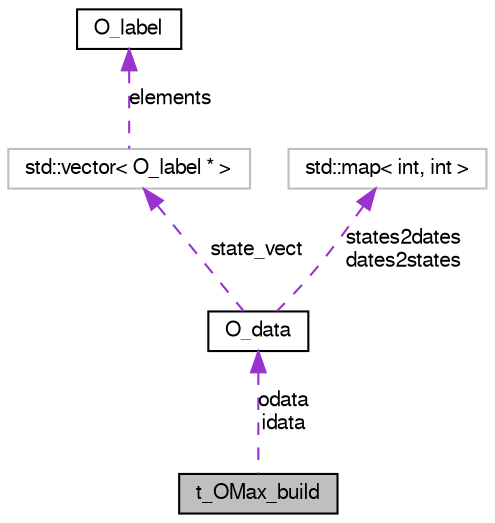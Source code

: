 digraph G
{
  bgcolor="transparent";
  edge [fontname="FreeSans",fontsize="10",labelfontname="FreeSans",labelfontsize="10"];
  node [fontname="FreeSans",fontsize="10",shape=record];
  Node1 [label="t_OMax_build",height=0.2,width=0.4,color="black", fillcolor="grey75", style="filled" fontcolor="black"];
  Node2 -> Node1 [dir=back,color="darkorchid3",fontsize="10",style="dashed",label="odata\nidata",fontname="FreeSans"];
  Node2 [label="O_data",height=0.2,width=0.4,color="black",URL="$class_o__data.html",tooltip="Data sequence class."];
  Node3 -> Node2 [dir=back,color="darkorchid3",fontsize="10",style="dashed",label="state_vect",fontname="FreeSans"];
  Node3 [label="std::vector\< O_label * \>",height=0.2,width=0.4,color="grey75"];
  Node4 -> Node3 [dir=back,color="darkorchid3",fontsize="10",style="dashed",label="elements",fontname="FreeSans"];
  Node4 [label="O_label",height=0.2,width=0.4,color="black",URL="$class_o__label.html",tooltip="Generic state of a data sequence."];
  Node5 -> Node2 [dir=back,color="darkorchid3",fontsize="10",style="dashed",label="states2dates\ndates2states",fontname="FreeSans"];
  Node5 [label="std::map\< int, int \>",height=0.2,width=0.4,color="grey75"];
}
